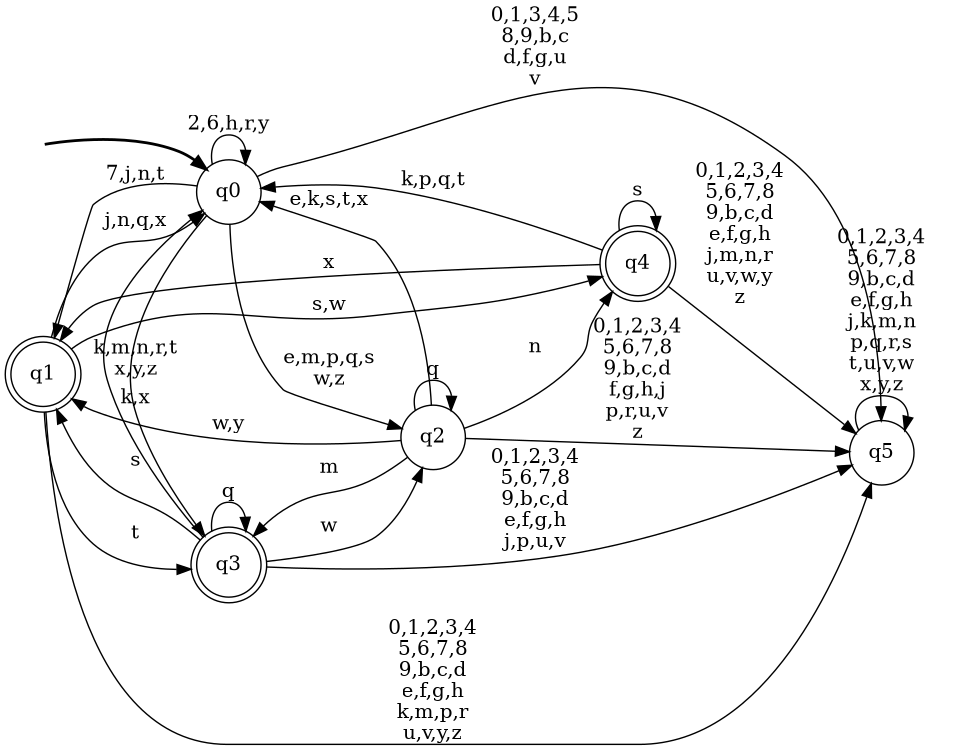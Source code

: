 digraph BlueStarA {
__start0 [style = invis, shape = none, label = "", width = 0, height = 0];

rankdir=LR;
size="8,5";

s0 [style="filled", color="black", fillcolor="white" shape="circle", label="q0"];
s1 [style="rounded,filled", color="black", fillcolor="white" shape="doublecircle", label="q1"];
s2 [style="filled", color="black", fillcolor="white" shape="circle", label="q2"];
s3 [style="rounded,filled", color="black", fillcolor="white" shape="doublecircle", label="q3"];
s4 [style="rounded,filled", color="black", fillcolor="white" shape="doublecircle", label="q4"];
s5 [style="filled", color="black", fillcolor="white" shape="circle", label="q5"];
subgraph cluster_main { 
	graph [pad=".75", ranksep="0.15", nodesep="0.15"];
	 style=invis; 
	__start0 -> s0 [penwidth=2];
}
s0 -> s0 [label="2,6,h,r,y"];
s0 -> s1 [label="7,j,n,t"];
s0 -> s2 [label="e,m,p,q,s\nw,z"];
s0 -> s3 [label="k,x"];
s0 -> s5 [label="0,1,3,4,5\n8,9,b,c\nd,f,g,u\nv"];
s1 -> s0 [label="j,n,q,x"];
s1 -> s3 [label="t"];
s1 -> s4 [label="s,w"];
s1 -> s5 [label="0,1,2,3,4\n5,6,7,8\n9,b,c,d\ne,f,g,h\nk,m,p,r\nu,v,y,z"];
s2 -> s0 [label="e,k,s,t,x"];
s2 -> s1 [label="w,y"];
s2 -> s2 [label="q"];
s2 -> s3 [label="m"];
s2 -> s4 [label="n"];
s2 -> s5 [label="0,1,2,3,4\n5,6,7,8\n9,b,c,d\nf,g,h,j\np,r,u,v\nz"];
s3 -> s0 [label="k,m,n,r,t\nx,y,z"];
s3 -> s1 [label="s"];
s3 -> s2 [label="w"];
s3 -> s3 [label="q"];
s3 -> s5 [label="0,1,2,3,4\n5,6,7,8\n9,b,c,d\ne,f,g,h\nj,p,u,v"];
s4 -> s0 [label="k,p,q,t"];
s4 -> s1 [label="x"];
s4 -> s4 [label="s"];
s4 -> s5 [label="0,1,2,3,4\n5,6,7,8\n9,b,c,d\ne,f,g,h\nj,m,n,r\nu,v,w,y\nz"];
s5 -> s5 [label="0,1,2,3,4\n5,6,7,8\n9,b,c,d\ne,f,g,h\nj,k,m,n\np,q,r,s\nt,u,v,w\nx,y,z"];

}